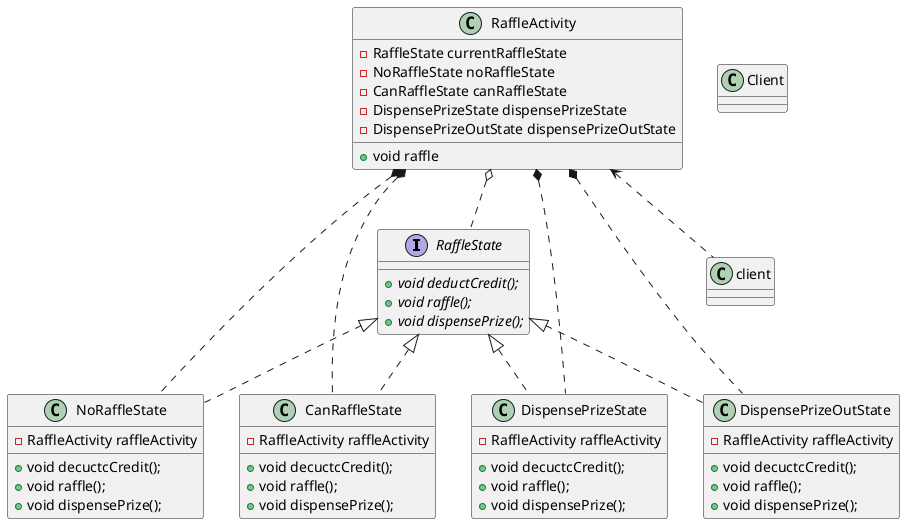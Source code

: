 @startuml

interface  RaffleState{
     {abstract} {method} + void deductCredit();
     {abstract} {method} + void raffle();
     {abstract} {method} + void dispensePrize();
}

class RaffleActivity{
    {field} - RaffleState currentRaffleState
    {field} - NoRaffleState noRaffleState
    {field} - CanRaffleState canRaffleState
    {field} - DispensePrizeState dispensePrizeState
    {field} - DispensePrizeOutState dispensePrizeOutState
    {method} + void raffle

}

class NoRaffleState{
    {field} - RaffleActivity raffleActivity
    {method} + void decuctcCredit();
    {method} + void raffle();
    {method} + void dispensePrize();
}

class CanRaffleState{
    {field} - RaffleActivity raffleActivity
    {method} + void decuctcCredit();
    {method} + void raffle();
    {method} + void dispensePrize();
}

class DispensePrizeState{
    {field} - RaffleActivity raffleActivity
    {method} + void decuctcCredit();
    {method} + void raffle();
    {method} + void dispensePrize();
}

class DispensePrizeOutState{
    {field} - RaffleActivity raffleActivity
    {method} + void decuctcCredit();
    {method} + void raffle();
    {method} + void dispensePrize();
}

class Client

RaffleState <|.. NoRaffleState
RaffleState <|.. CanRaffleState
RaffleState <|.. DispensePrizeState
RaffleState <|.. DispensePrizeOutState

RaffleActivity o.. RaffleState
RaffleActivity *.. NoRaffleState
RaffleActivity *.. CanRaffleState
RaffleActivity *.. DispensePrizeState
RaffleActivity *.. DispensePrizeOutState

RaffleActivity <.. client

@enduml